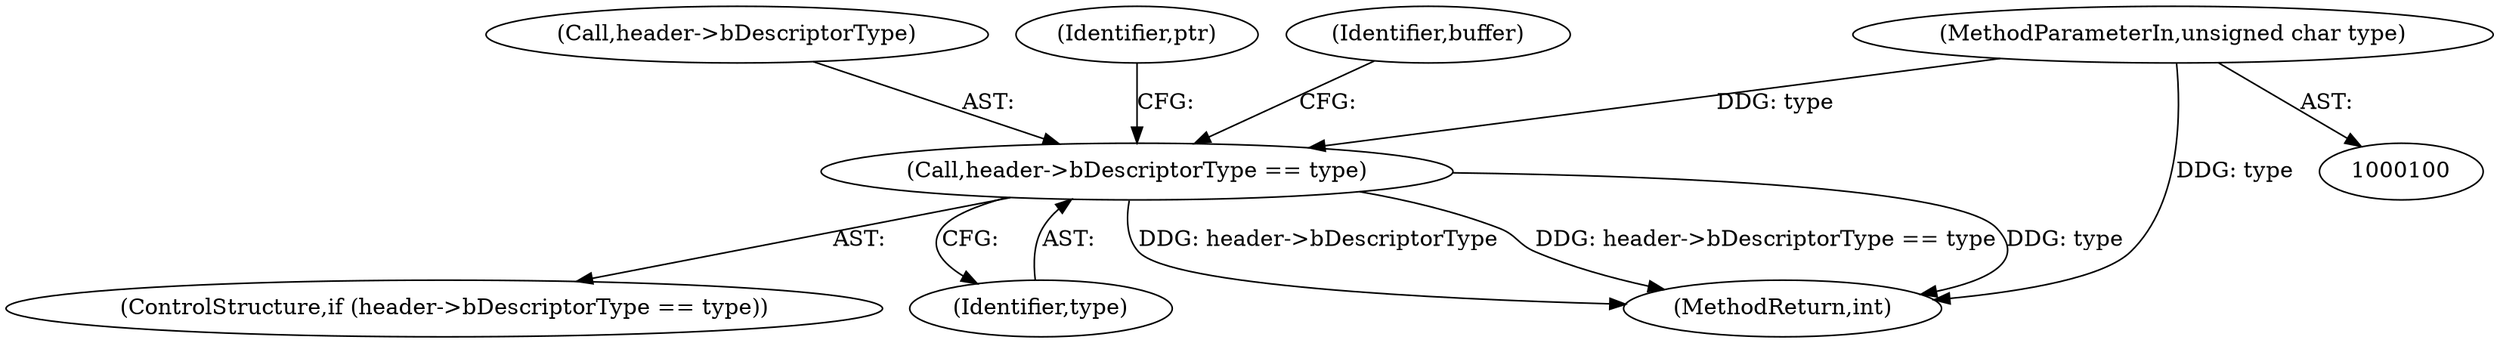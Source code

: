 digraph "0_linux_704620afc70cf47abb9d6a1a57f3825d2bca49cf_0@pointer" {
"1000129" [label="(Call,header->bDescriptorType == type)"];
"1000103" [label="(MethodParameterIn,unsigned char type)"];
"1000130" [label="(Call,header->bDescriptorType)"];
"1000128" [label="(ControlStructure,if (header->bDescriptorType == type))"];
"1000137" [label="(Identifier,ptr)"];
"1000133" [label="(Identifier,type)"];
"1000129" [label="(Call,header->bDescriptorType == type)"];
"1000154" [label="(MethodReturn,int)"];
"1000103" [label="(MethodParameterIn,unsigned char type)"];
"1000142" [label="(Identifier,buffer)"];
"1000129" -> "1000128"  [label="AST: "];
"1000129" -> "1000133"  [label="CFG: "];
"1000130" -> "1000129"  [label="AST: "];
"1000133" -> "1000129"  [label="AST: "];
"1000137" -> "1000129"  [label="CFG: "];
"1000142" -> "1000129"  [label="CFG: "];
"1000129" -> "1000154"  [label="DDG: header->bDescriptorType"];
"1000129" -> "1000154"  [label="DDG: header->bDescriptorType == type"];
"1000129" -> "1000154"  [label="DDG: type"];
"1000103" -> "1000129"  [label="DDG: type"];
"1000103" -> "1000100"  [label="AST: "];
"1000103" -> "1000154"  [label="DDG: type"];
}

